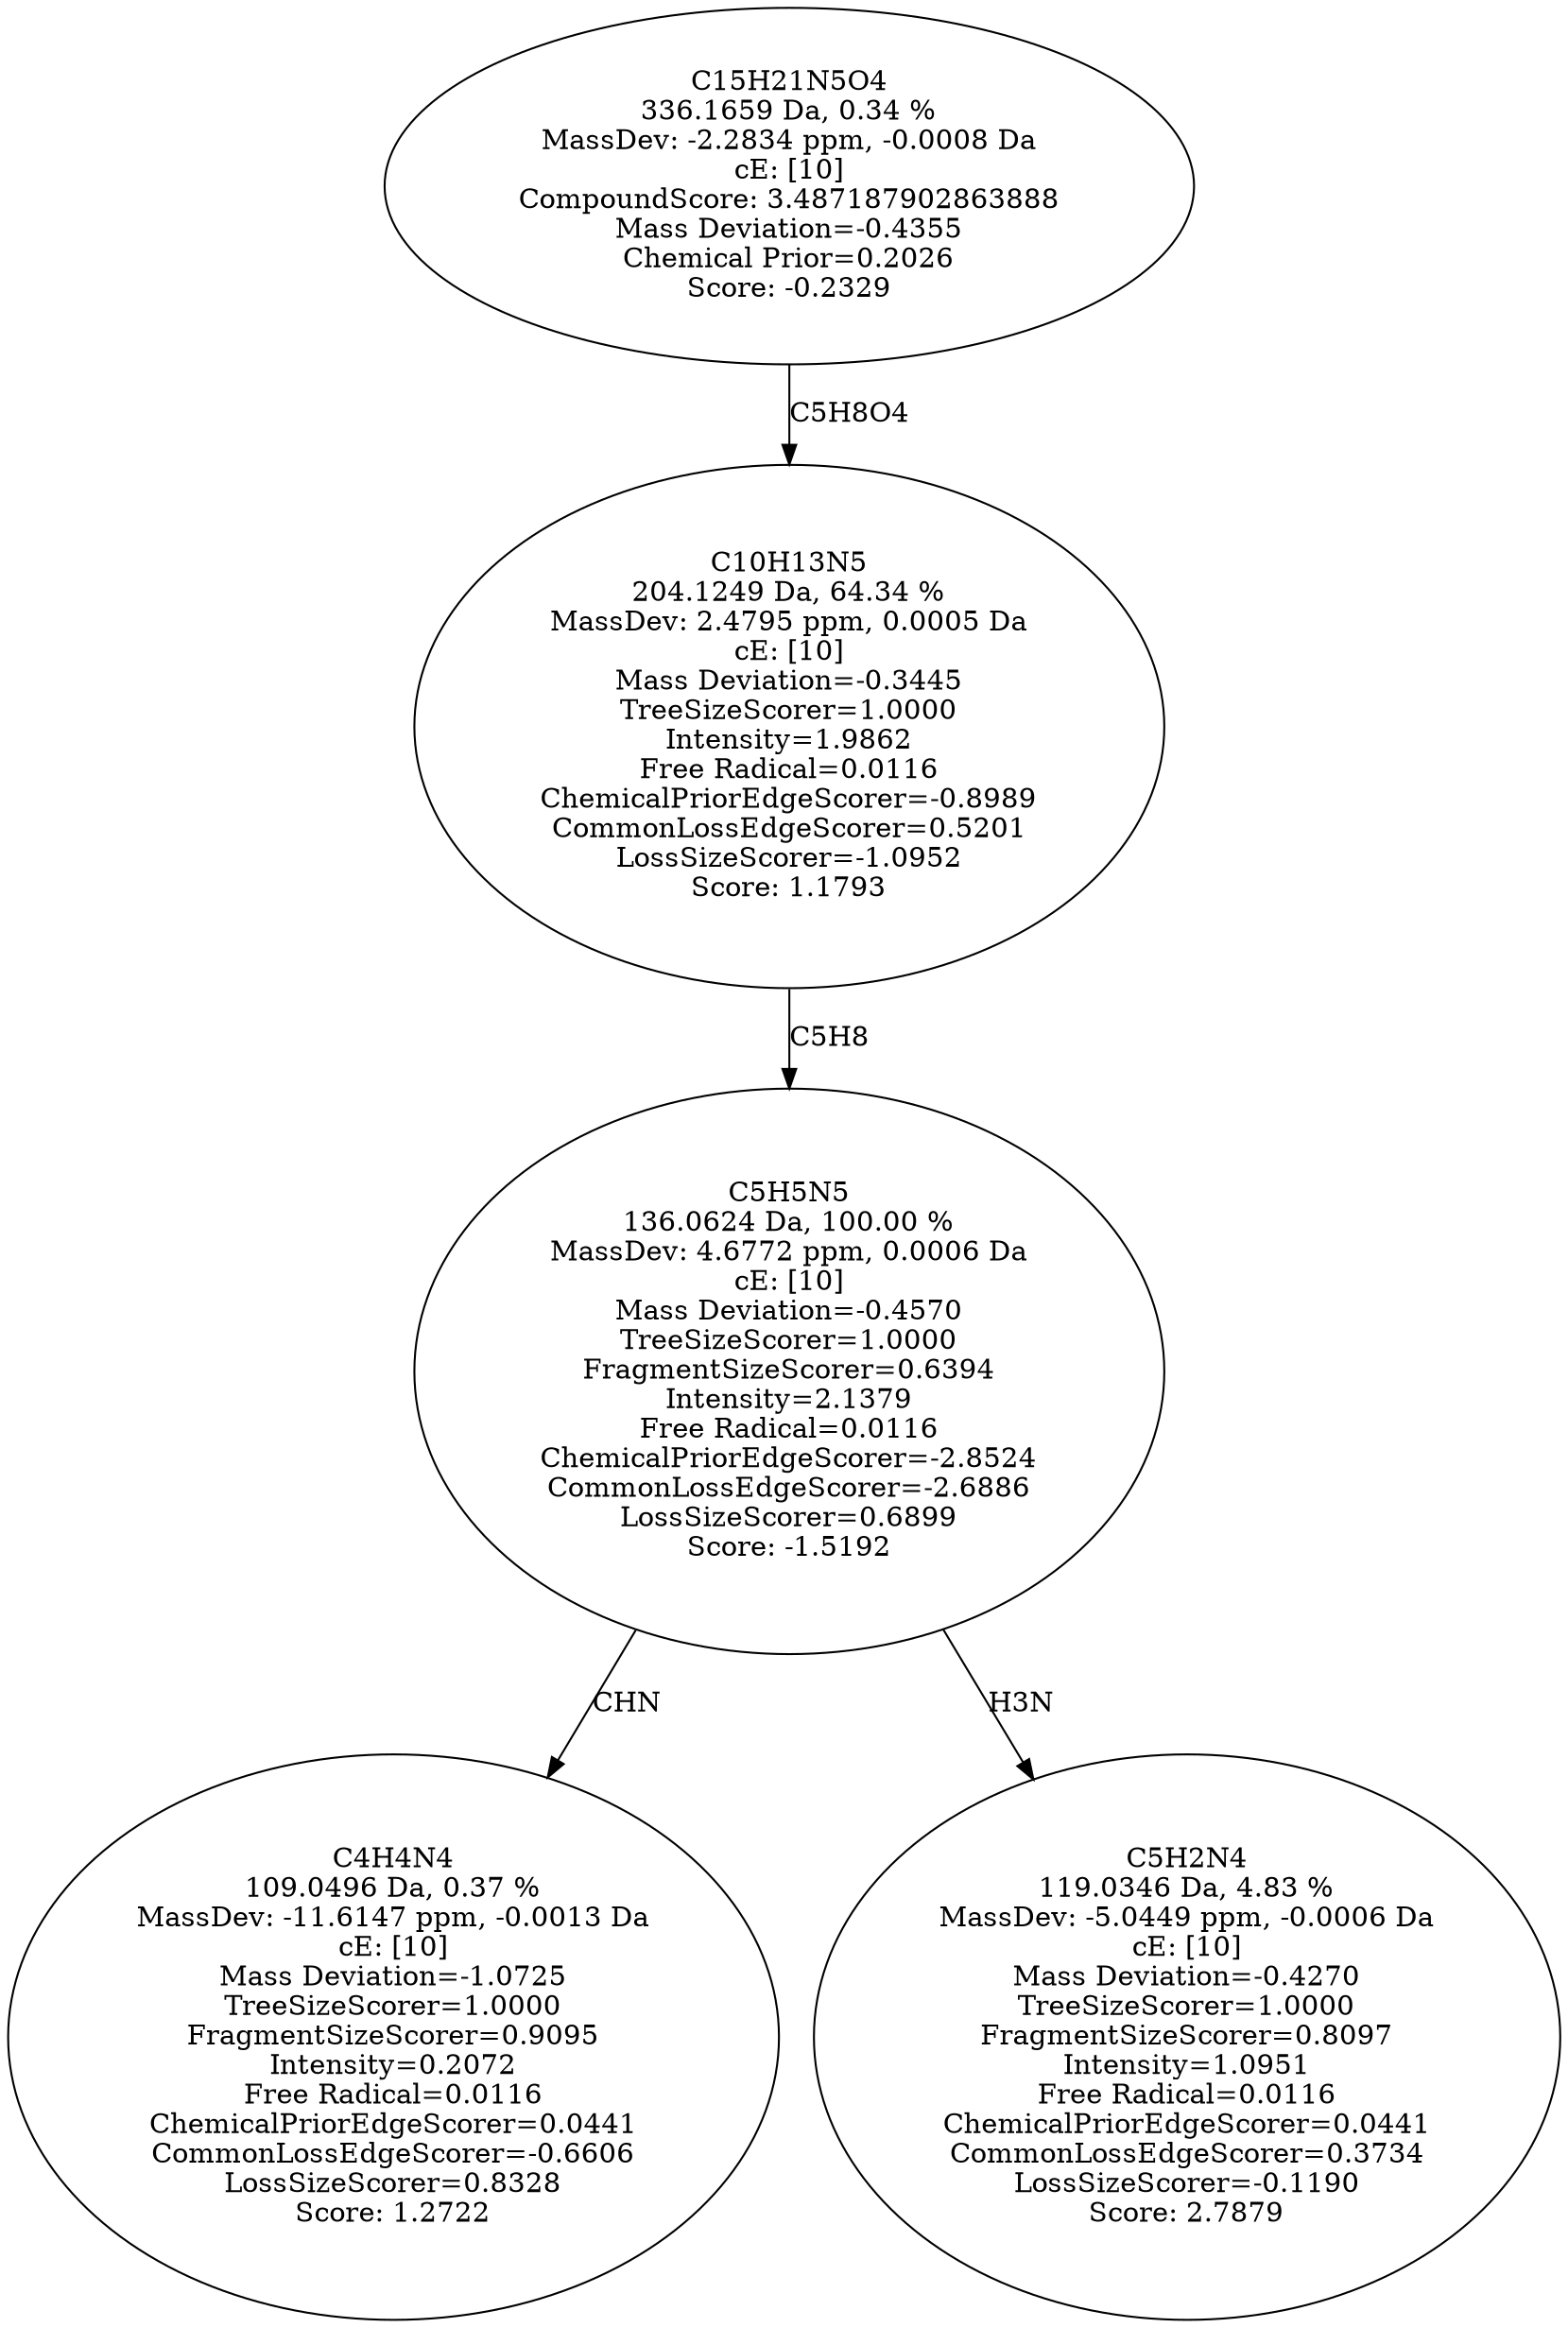 strict digraph {
v1 [label="C4H4N4\n109.0496 Da, 0.37 %\nMassDev: -11.6147 ppm, -0.0013 Da\ncE: [10]\nMass Deviation=-1.0725\nTreeSizeScorer=1.0000\nFragmentSizeScorer=0.9095\nIntensity=0.2072\nFree Radical=0.0116\nChemicalPriorEdgeScorer=0.0441\nCommonLossEdgeScorer=-0.6606\nLossSizeScorer=0.8328\nScore: 1.2722"];
v2 [label="C5H2N4\n119.0346 Da, 4.83 %\nMassDev: -5.0449 ppm, -0.0006 Da\ncE: [10]\nMass Deviation=-0.4270\nTreeSizeScorer=1.0000\nFragmentSizeScorer=0.8097\nIntensity=1.0951\nFree Radical=0.0116\nChemicalPriorEdgeScorer=0.0441\nCommonLossEdgeScorer=0.3734\nLossSizeScorer=-0.1190\nScore: 2.7879"];
v3 [label="C5H5N5\n136.0624 Da, 100.00 %\nMassDev: 4.6772 ppm, 0.0006 Da\ncE: [10]\nMass Deviation=-0.4570\nTreeSizeScorer=1.0000\nFragmentSizeScorer=0.6394\nIntensity=2.1379\nFree Radical=0.0116\nChemicalPriorEdgeScorer=-2.8524\nCommonLossEdgeScorer=-2.6886\nLossSizeScorer=0.6899\nScore: -1.5192"];
v4 [label="C10H13N5\n204.1249 Da, 64.34 %\nMassDev: 2.4795 ppm, 0.0005 Da\ncE: [10]\nMass Deviation=-0.3445\nTreeSizeScorer=1.0000\nIntensity=1.9862\nFree Radical=0.0116\nChemicalPriorEdgeScorer=-0.8989\nCommonLossEdgeScorer=0.5201\nLossSizeScorer=-1.0952\nScore: 1.1793"];
v5 [label="C15H21N5O4\n336.1659 Da, 0.34 %\nMassDev: -2.2834 ppm, -0.0008 Da\ncE: [10]\nCompoundScore: 3.487187902863888\nMass Deviation=-0.4355\nChemical Prior=0.2026\nScore: -0.2329"];
v3 -> v1 [label="CHN"];
v3 -> v2 [label="H3N"];
v4 -> v3 [label="C5H8"];
v5 -> v4 [label="C5H8O4"];
}